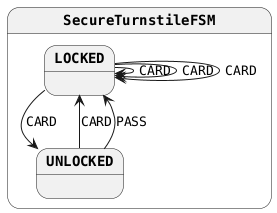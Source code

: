@startuml
skinparam monochrome true
skinparam StateFontName Helvetica
skinparam defaultFontName Monospaced
skinparam defaultFontStyle Bold
skinparam state {
    FontColor Black
    FontStyle Bold
}
state SecureTurnstileFSM {
LOCKED --> LOCKED : CARD
LOCKED --> LOCKED : CARD
LOCKED --> UNLOCKED : CARD
LOCKED --> LOCKED : CARD
UNLOCKED --> LOCKED : CARD
UNLOCKED --> LOCKED : PASS
}
@enduml
